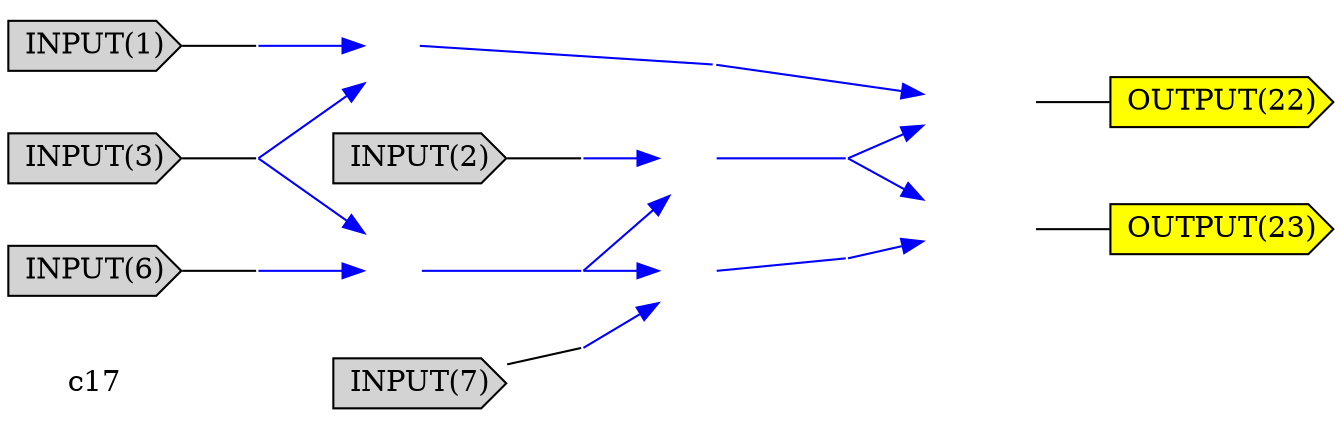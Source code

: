 digraph a
{
	//5 Inputs
	//2 Outputs
	//6 Gates
	overlap = false;
	rankdir = LR;
	splines = false;
	"c17" [color = invis]
	1 [label = "INPUT(1)" shape = cds style = filled]
	O1 [label = "", fixedsize="false", width=0, height=0, shape=none]
	1 -> O1 [arrowhead=none]
	2 [label = "INPUT(2)" shape = cds style = filled]
	O2 [label = "", fixedsize="false", width=0, height=0, shape=none]
	2 -> O2 [arrowhead=none]
	3 [label = "INPUT(3)" shape = cds style = filled]
	O3 [label = "", fixedsize="false", width=0, height=0, shape=none]
	3 -> O3 [arrowhead=none]
	6 [label = "INPUT(6)" shape = cds style = filled]
	O6 [label = "", fixedsize="false", width=0, height=0, shape=none]
	6 -> O6 [arrowhead=none]
	7 [label = "INPUT(7)" shape = cds style = filled]
	O7 [label = "", fixedsize="false", width=0, height=0, shape=none]
	7 -> O7 [arrowhead=none]
	O22 [label = "OUTPUT(22)" shape = cds style = filled fillcolor = yellow]
	O23 [label = "OUTPUT(23)" shape = cds style = filled fillcolor = yellow]
	10 [label = "10" shape = none fillcolor = blue fontcolor = white image="NAND.png"];
	10 -> O10 [arrowhead=none color = blue tailclip=false]
	O10 [label = "", fixedsize="false", width=0, height=0, shape=none]
	O1 -> 10 [color = blue];
	O3 -> 10 [color = blue];
	11 [label = "11" shape = none fillcolor = blue fontcolor = white image="NAND.png"];
	11 -> O11 [arrowhead=none color = blue tailclip=false]
	O11 [label = "", fixedsize="false", width=0, height=0, shape=none]
	O3 -> 11 [color = blue];
	O6 -> 11 [color = blue];
	16 [label = "16" shape = none fillcolor = blue fontcolor = white image="NAND.png"];
	16 -> O16 [arrowhead=none color = blue tailclip=false]
	O16 [label = "", fixedsize="false", width=0, height=0, shape=none]
	O2 -> 16 [color = blue];
	O11 -> 16 [color = blue];
	19 [label = "19" shape = none fillcolor = blue fontcolor = white image="NAND.png"];
	19 -> O19 [arrowhead=none color = blue tailclip=false]
	O19 [label = "", fixedsize="false", width=0, height=0, shape=none]
	O11 -> 19 [color = blue];
	O7 -> 19 [color = blue];
	22 [label = "22" shape = none fillcolor = blue fontcolor = white image="NAND.png"];
	O10 -> 22 [color = blue];
	O16 -> 22 [color = blue];
	23 [label = "23" shape = none fillcolor = blue fontcolor = white image="NAND.png"];
	O16 -> 23 [color = blue];
	O19 -> 23 [color = blue];
	22 -> O22 [arrowhead=none color = black]
	23 -> O23 [arrowhead=none color = black]
}

